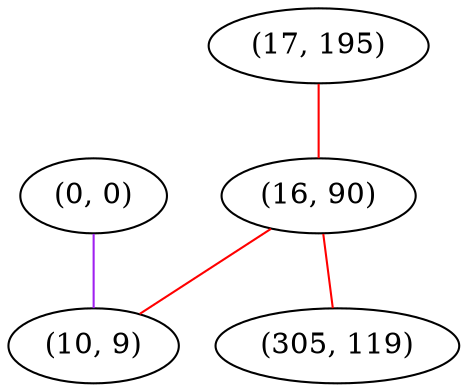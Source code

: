 graph "" {
"(0, 0)";
"(17, 195)";
"(16, 90)";
"(10, 9)";
"(305, 119)";
"(0, 0)" -- "(10, 9)"  [color=purple, key=0, weight=4];
"(17, 195)" -- "(16, 90)"  [color=red, key=0, weight=1];
"(16, 90)" -- "(10, 9)"  [color=red, key=0, weight=1];
"(16, 90)" -- "(305, 119)"  [color=red, key=0, weight=1];
}

